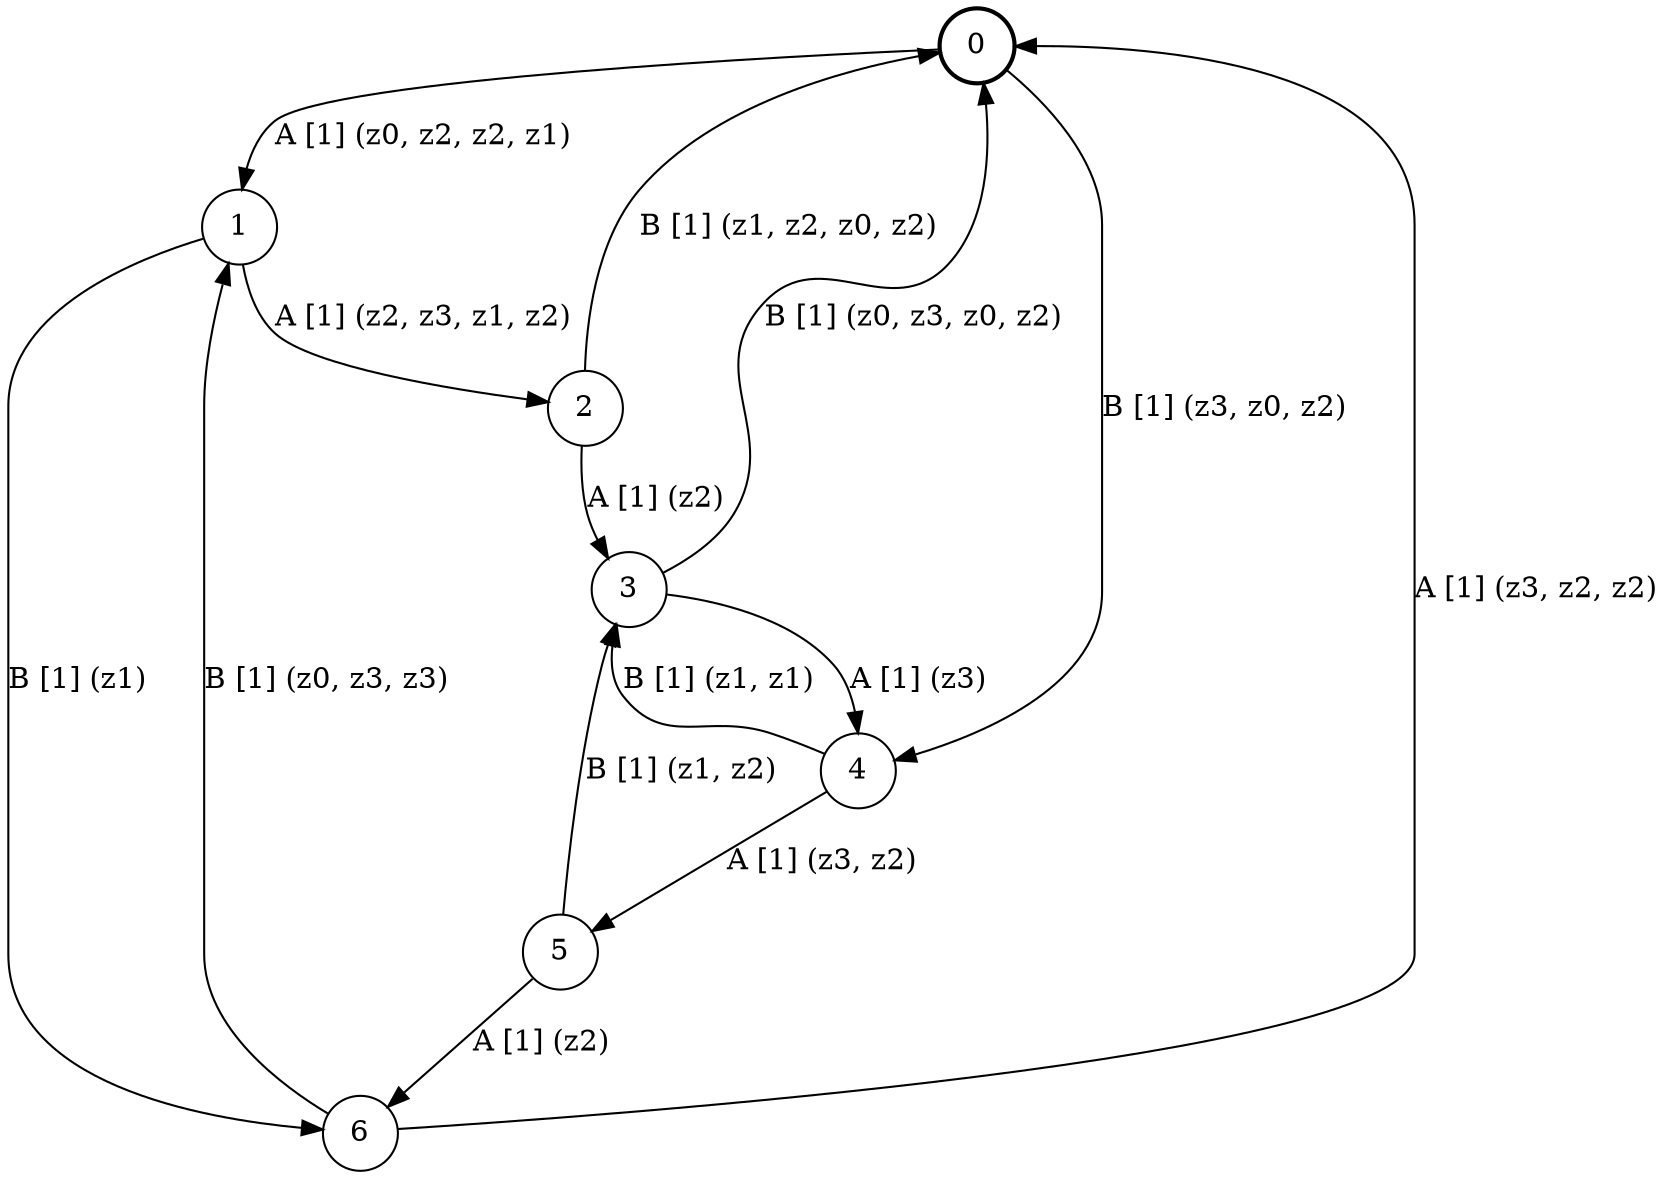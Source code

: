 # generated file, don't try to modify
# command: dot -Tpng <filename> > tree.png
digraph Automaton {
    node [shape = circle];
    0 [style = "bold"];
    0 -> 1 [label = "A [1] (z0, z2, z2, z1) "];
    0 -> 4 [label = "B [1] (z3, z0, z2) "];
    1 -> 2 [label = "A [1] (z2, z3, z1, z2) "];
    1 -> 6 [label = "B [1] (z1) "];
    2 -> 3 [label = "A [1] (z2) "];
    2 -> 0 [label = "B [1] (z1, z2, z0, z2) "];
    3 -> 4 [label = "A [1] (z3) "];
    3 -> 0 [label = "B [1] (z0, z3, z0, z2) "];
    4 -> 5 [label = "A [1] (z3, z2) "];
    4 -> 3 [label = "B [1] (z1, z1) "];
    5 -> 6 [label = "A [1] (z2) "];
    5 -> 3 [label = "B [1] (z1, z2) "];
    6 -> 0 [label = "A [1] (z3, z2, z2) "];
    6 -> 1 [label = "B [1] (z0, z3, z3) "];
}
